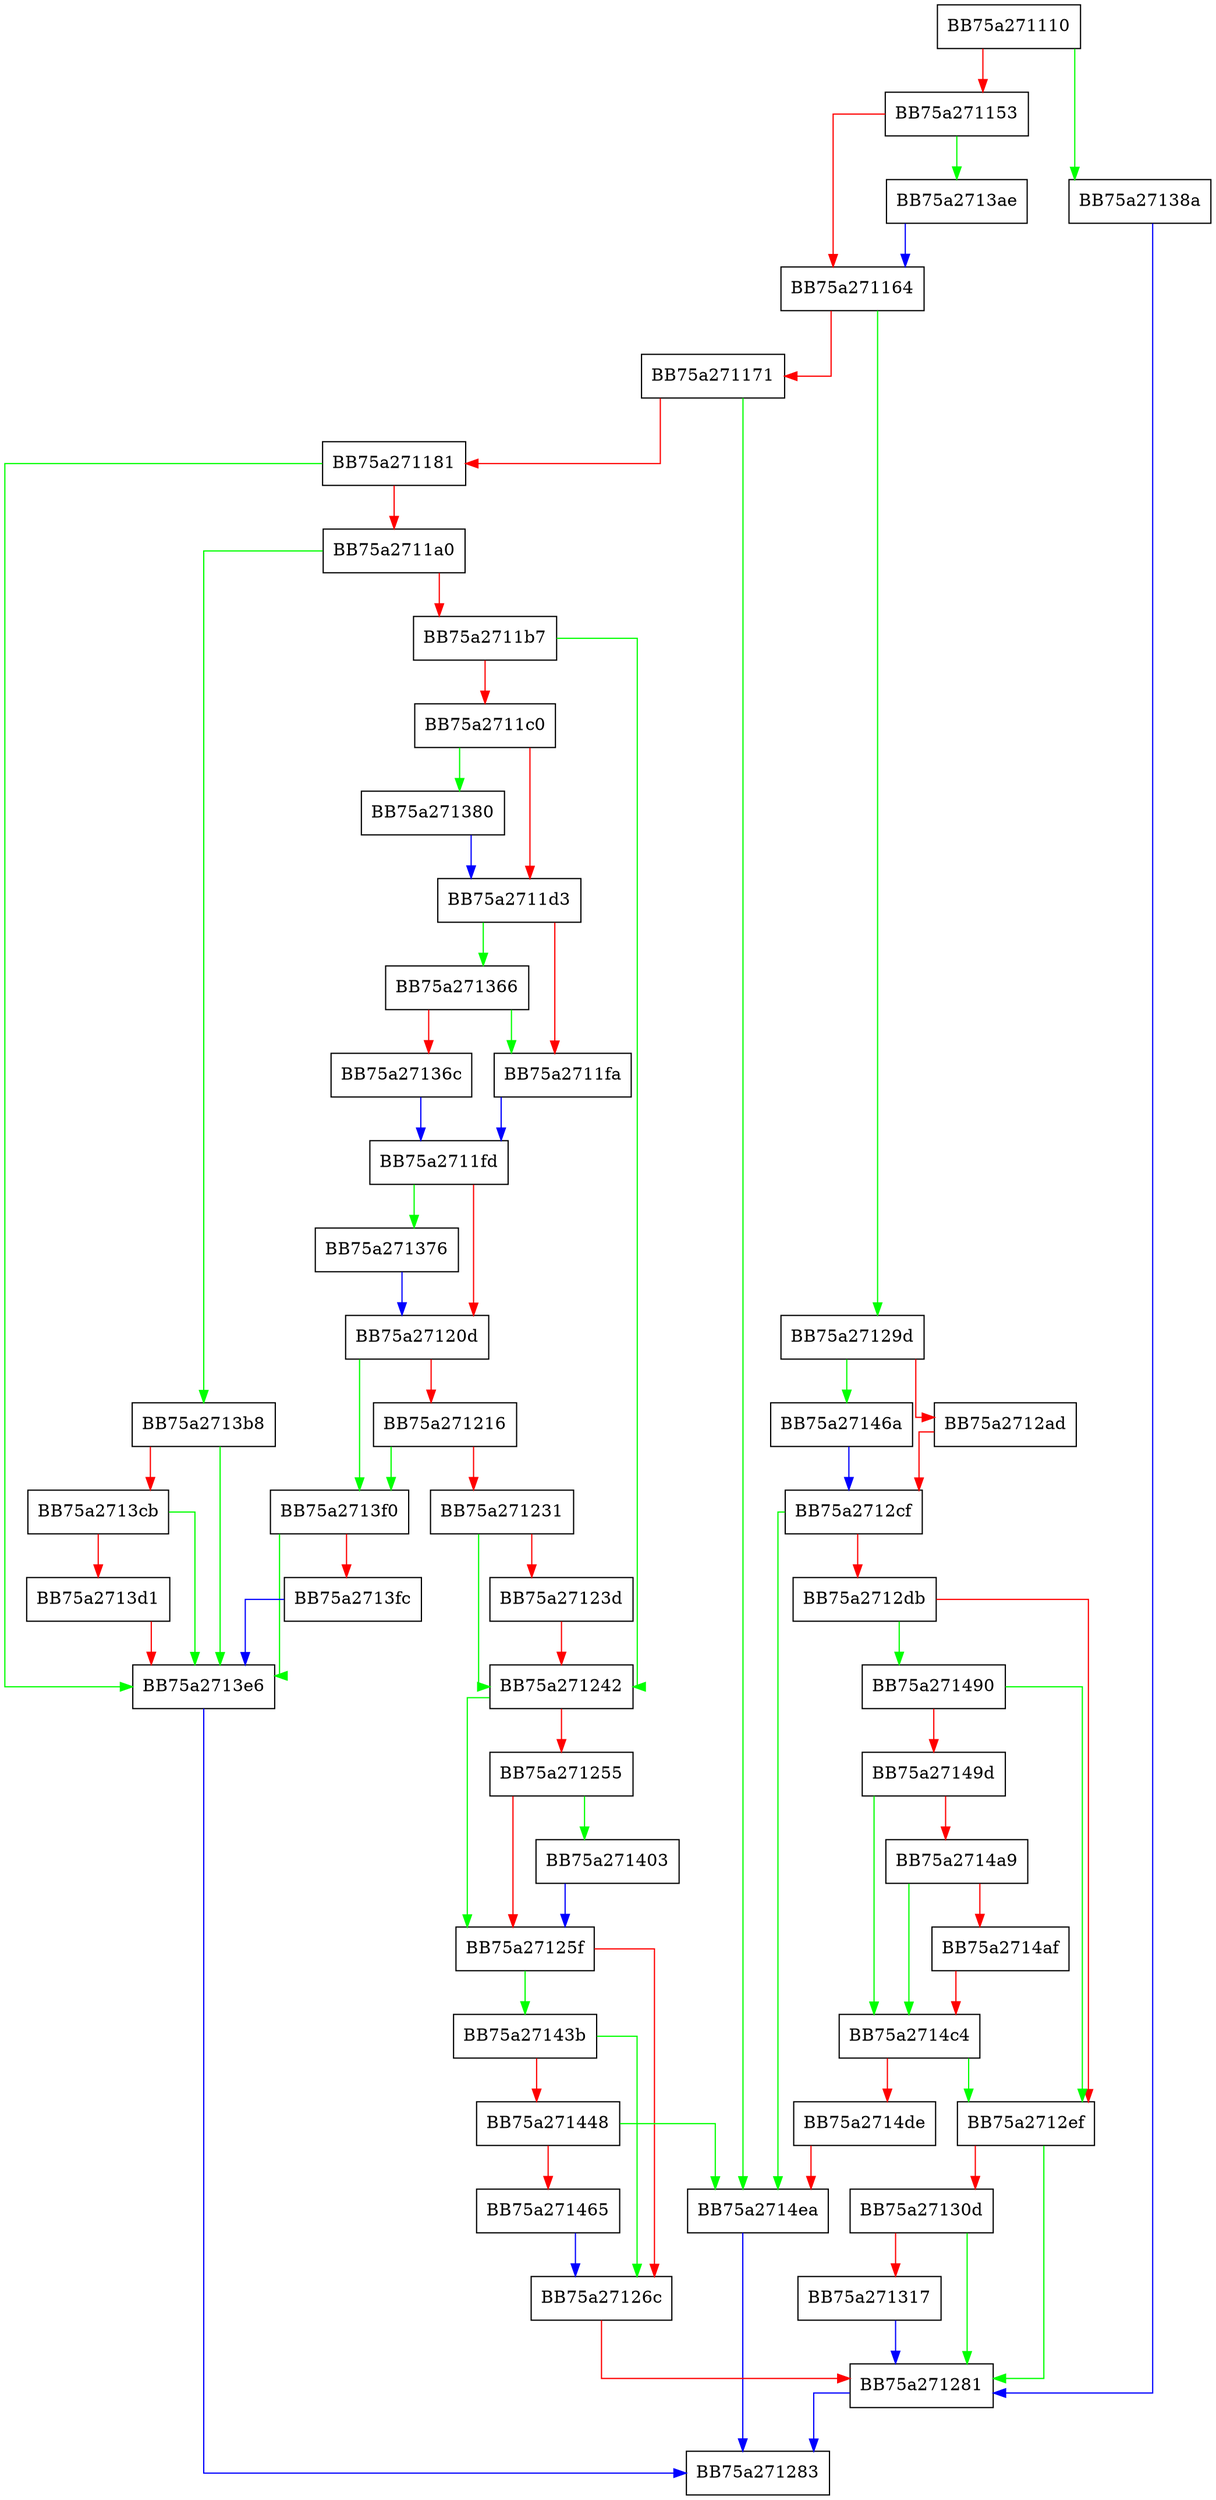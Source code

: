 digraph OpenFile {
  node [shape="box"];
  graph [splines=ortho];
  BB75a271110 -> BB75a27138a [color="green"];
  BB75a271110 -> BB75a271153 [color="red"];
  BB75a271153 -> BB75a2713ae [color="green"];
  BB75a271153 -> BB75a271164 [color="red"];
  BB75a271164 -> BB75a27129d [color="green"];
  BB75a271164 -> BB75a271171 [color="red"];
  BB75a271171 -> BB75a2714ea [color="green"];
  BB75a271171 -> BB75a271181 [color="red"];
  BB75a271181 -> BB75a2713e6 [color="green"];
  BB75a271181 -> BB75a2711a0 [color="red"];
  BB75a2711a0 -> BB75a2713b8 [color="green"];
  BB75a2711a0 -> BB75a2711b7 [color="red"];
  BB75a2711b7 -> BB75a271242 [color="green"];
  BB75a2711b7 -> BB75a2711c0 [color="red"];
  BB75a2711c0 -> BB75a271380 [color="green"];
  BB75a2711c0 -> BB75a2711d3 [color="red"];
  BB75a2711d3 -> BB75a271366 [color="green"];
  BB75a2711d3 -> BB75a2711fa [color="red"];
  BB75a2711fa -> BB75a2711fd [color="blue"];
  BB75a2711fd -> BB75a271376 [color="green"];
  BB75a2711fd -> BB75a27120d [color="red"];
  BB75a27120d -> BB75a2713f0 [color="green"];
  BB75a27120d -> BB75a271216 [color="red"];
  BB75a271216 -> BB75a2713f0 [color="green"];
  BB75a271216 -> BB75a271231 [color="red"];
  BB75a271231 -> BB75a271242 [color="green"];
  BB75a271231 -> BB75a27123d [color="red"];
  BB75a27123d -> BB75a271242 [color="red"];
  BB75a271242 -> BB75a27125f [color="green"];
  BB75a271242 -> BB75a271255 [color="red"];
  BB75a271255 -> BB75a271403 [color="green"];
  BB75a271255 -> BB75a27125f [color="red"];
  BB75a27125f -> BB75a27143b [color="green"];
  BB75a27125f -> BB75a27126c [color="red"];
  BB75a27126c -> BB75a271281 [color="red"];
  BB75a271281 -> BB75a271283 [color="blue"];
  BB75a27129d -> BB75a27146a [color="green"];
  BB75a27129d -> BB75a2712ad [color="red"];
  BB75a2712ad -> BB75a2712cf [color="red"];
  BB75a2712cf -> BB75a2714ea [color="green"];
  BB75a2712cf -> BB75a2712db [color="red"];
  BB75a2712db -> BB75a271490 [color="green"];
  BB75a2712db -> BB75a2712ef [color="red"];
  BB75a2712ef -> BB75a271281 [color="green"];
  BB75a2712ef -> BB75a27130d [color="red"];
  BB75a27130d -> BB75a271281 [color="green"];
  BB75a27130d -> BB75a271317 [color="red"];
  BB75a271317 -> BB75a271281 [color="blue"];
  BB75a271366 -> BB75a2711fa [color="green"];
  BB75a271366 -> BB75a27136c [color="red"];
  BB75a27136c -> BB75a2711fd [color="blue"];
  BB75a271376 -> BB75a27120d [color="blue"];
  BB75a271380 -> BB75a2711d3 [color="blue"];
  BB75a27138a -> BB75a271281 [color="blue"];
  BB75a2713ae -> BB75a271164 [color="blue"];
  BB75a2713b8 -> BB75a2713e6 [color="green"];
  BB75a2713b8 -> BB75a2713cb [color="red"];
  BB75a2713cb -> BB75a2713e6 [color="green"];
  BB75a2713cb -> BB75a2713d1 [color="red"];
  BB75a2713d1 -> BB75a2713e6 [color="red"];
  BB75a2713e6 -> BB75a271283 [color="blue"];
  BB75a2713f0 -> BB75a2713e6 [color="green"];
  BB75a2713f0 -> BB75a2713fc [color="red"];
  BB75a2713fc -> BB75a2713e6 [color="blue"];
  BB75a271403 -> BB75a27125f [color="blue"];
  BB75a27143b -> BB75a27126c [color="green"];
  BB75a27143b -> BB75a271448 [color="red"];
  BB75a271448 -> BB75a2714ea [color="green"];
  BB75a271448 -> BB75a271465 [color="red"];
  BB75a271465 -> BB75a27126c [color="blue"];
  BB75a27146a -> BB75a2712cf [color="blue"];
  BB75a271490 -> BB75a2712ef [color="green"];
  BB75a271490 -> BB75a27149d [color="red"];
  BB75a27149d -> BB75a2714c4 [color="green"];
  BB75a27149d -> BB75a2714a9 [color="red"];
  BB75a2714a9 -> BB75a2714c4 [color="green"];
  BB75a2714a9 -> BB75a2714af [color="red"];
  BB75a2714af -> BB75a2714c4 [color="red"];
  BB75a2714c4 -> BB75a2712ef [color="green"];
  BB75a2714c4 -> BB75a2714de [color="red"];
  BB75a2714de -> BB75a2714ea [color="red"];
  BB75a2714ea -> BB75a271283 [color="blue"];
}